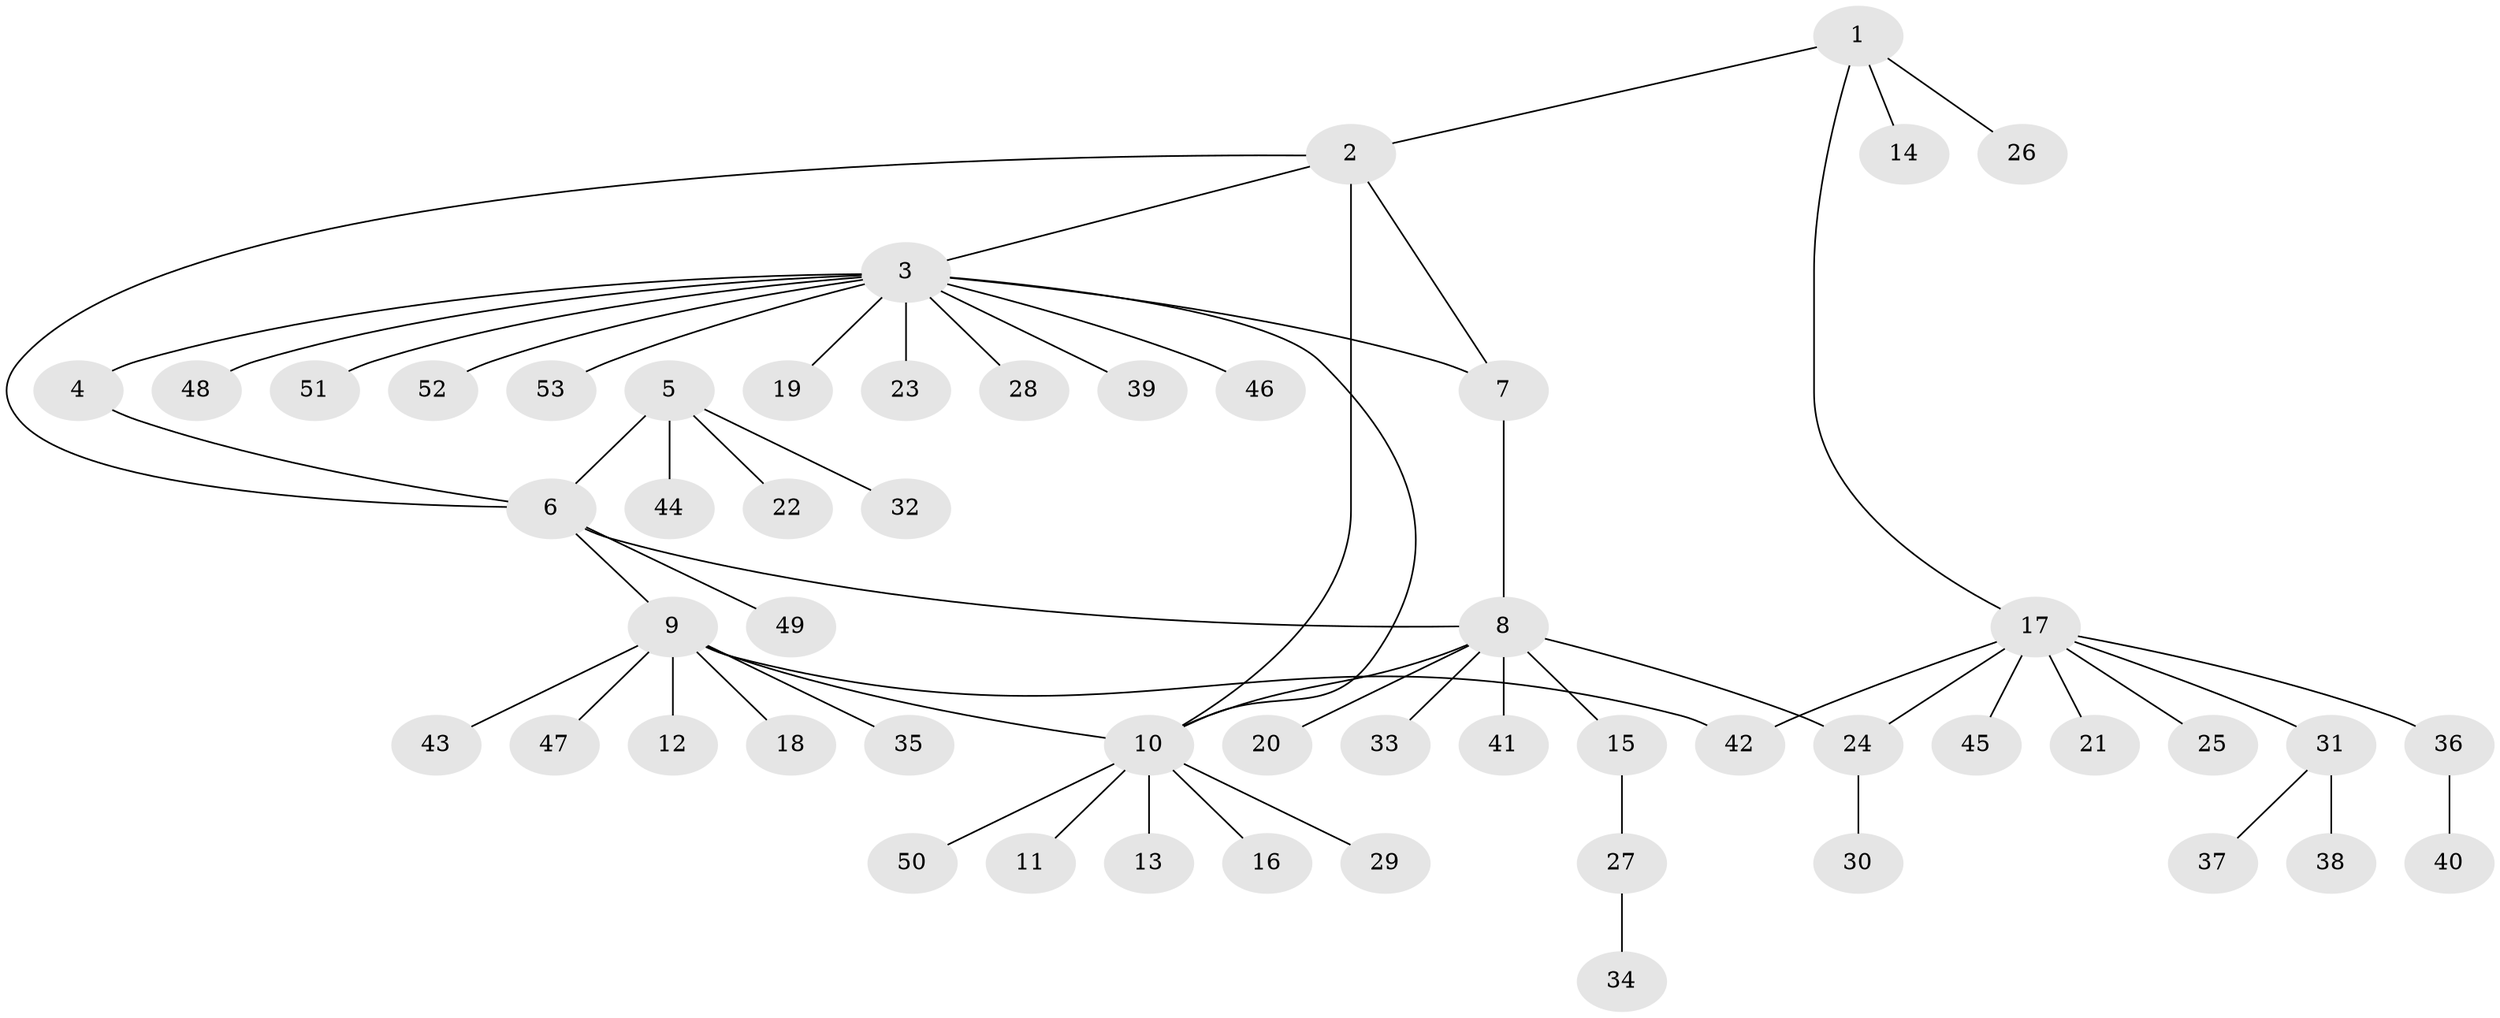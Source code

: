 // Generated by graph-tools (version 1.1) at 2025/26/03/09/25 03:26:36]
// undirected, 53 vertices, 60 edges
graph export_dot {
graph [start="1"]
  node [color=gray90,style=filled];
  1;
  2;
  3;
  4;
  5;
  6;
  7;
  8;
  9;
  10;
  11;
  12;
  13;
  14;
  15;
  16;
  17;
  18;
  19;
  20;
  21;
  22;
  23;
  24;
  25;
  26;
  27;
  28;
  29;
  30;
  31;
  32;
  33;
  34;
  35;
  36;
  37;
  38;
  39;
  40;
  41;
  42;
  43;
  44;
  45;
  46;
  47;
  48;
  49;
  50;
  51;
  52;
  53;
  1 -- 2;
  1 -- 14;
  1 -- 17;
  1 -- 26;
  2 -- 3;
  2 -- 6;
  2 -- 7;
  2 -- 10;
  3 -- 4;
  3 -- 7;
  3 -- 10;
  3 -- 19;
  3 -- 23;
  3 -- 28;
  3 -- 39;
  3 -- 46;
  3 -- 48;
  3 -- 51;
  3 -- 52;
  3 -- 53;
  4 -- 6;
  5 -- 6;
  5 -- 22;
  5 -- 32;
  5 -- 44;
  6 -- 8;
  6 -- 9;
  6 -- 49;
  7 -- 8;
  8 -- 10;
  8 -- 15;
  8 -- 20;
  8 -- 24;
  8 -- 33;
  8 -- 41;
  9 -- 10;
  9 -- 12;
  9 -- 18;
  9 -- 35;
  9 -- 42;
  9 -- 43;
  9 -- 47;
  10 -- 11;
  10 -- 13;
  10 -- 16;
  10 -- 29;
  10 -- 50;
  15 -- 27;
  17 -- 21;
  17 -- 24;
  17 -- 25;
  17 -- 31;
  17 -- 36;
  17 -- 42;
  17 -- 45;
  24 -- 30;
  27 -- 34;
  31 -- 37;
  31 -- 38;
  36 -- 40;
}
